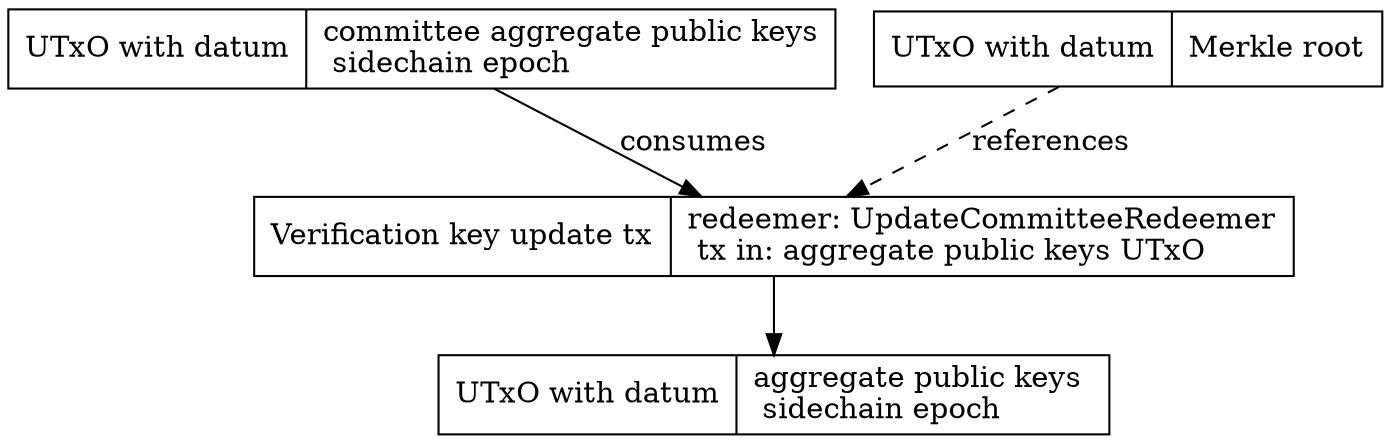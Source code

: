 strict digraph {
  node [shape=record]

  pubKey [
    label = "UTxO with datum |
        committee aggregate public keys\l
        sidechain epoch\l
    "]

  merkleRoot [
    label = "UTxO with datum | Merkle root"
    ]

  newPubKey [
    label = "UTxO with datum |
        aggregate public keys \l
        sidechain epoch\l
    "]

  tx [label = "Verification key update tx |
        redeemer: UpdateCommitteeRedeemer\l
        tx in: aggregate public keys UTxO\l
      "]

  merkleRoot -> tx [style = dashed, label = "references"]
  pubKey -> tx [label = "consumes"]
  tx -> newPubKey
}
